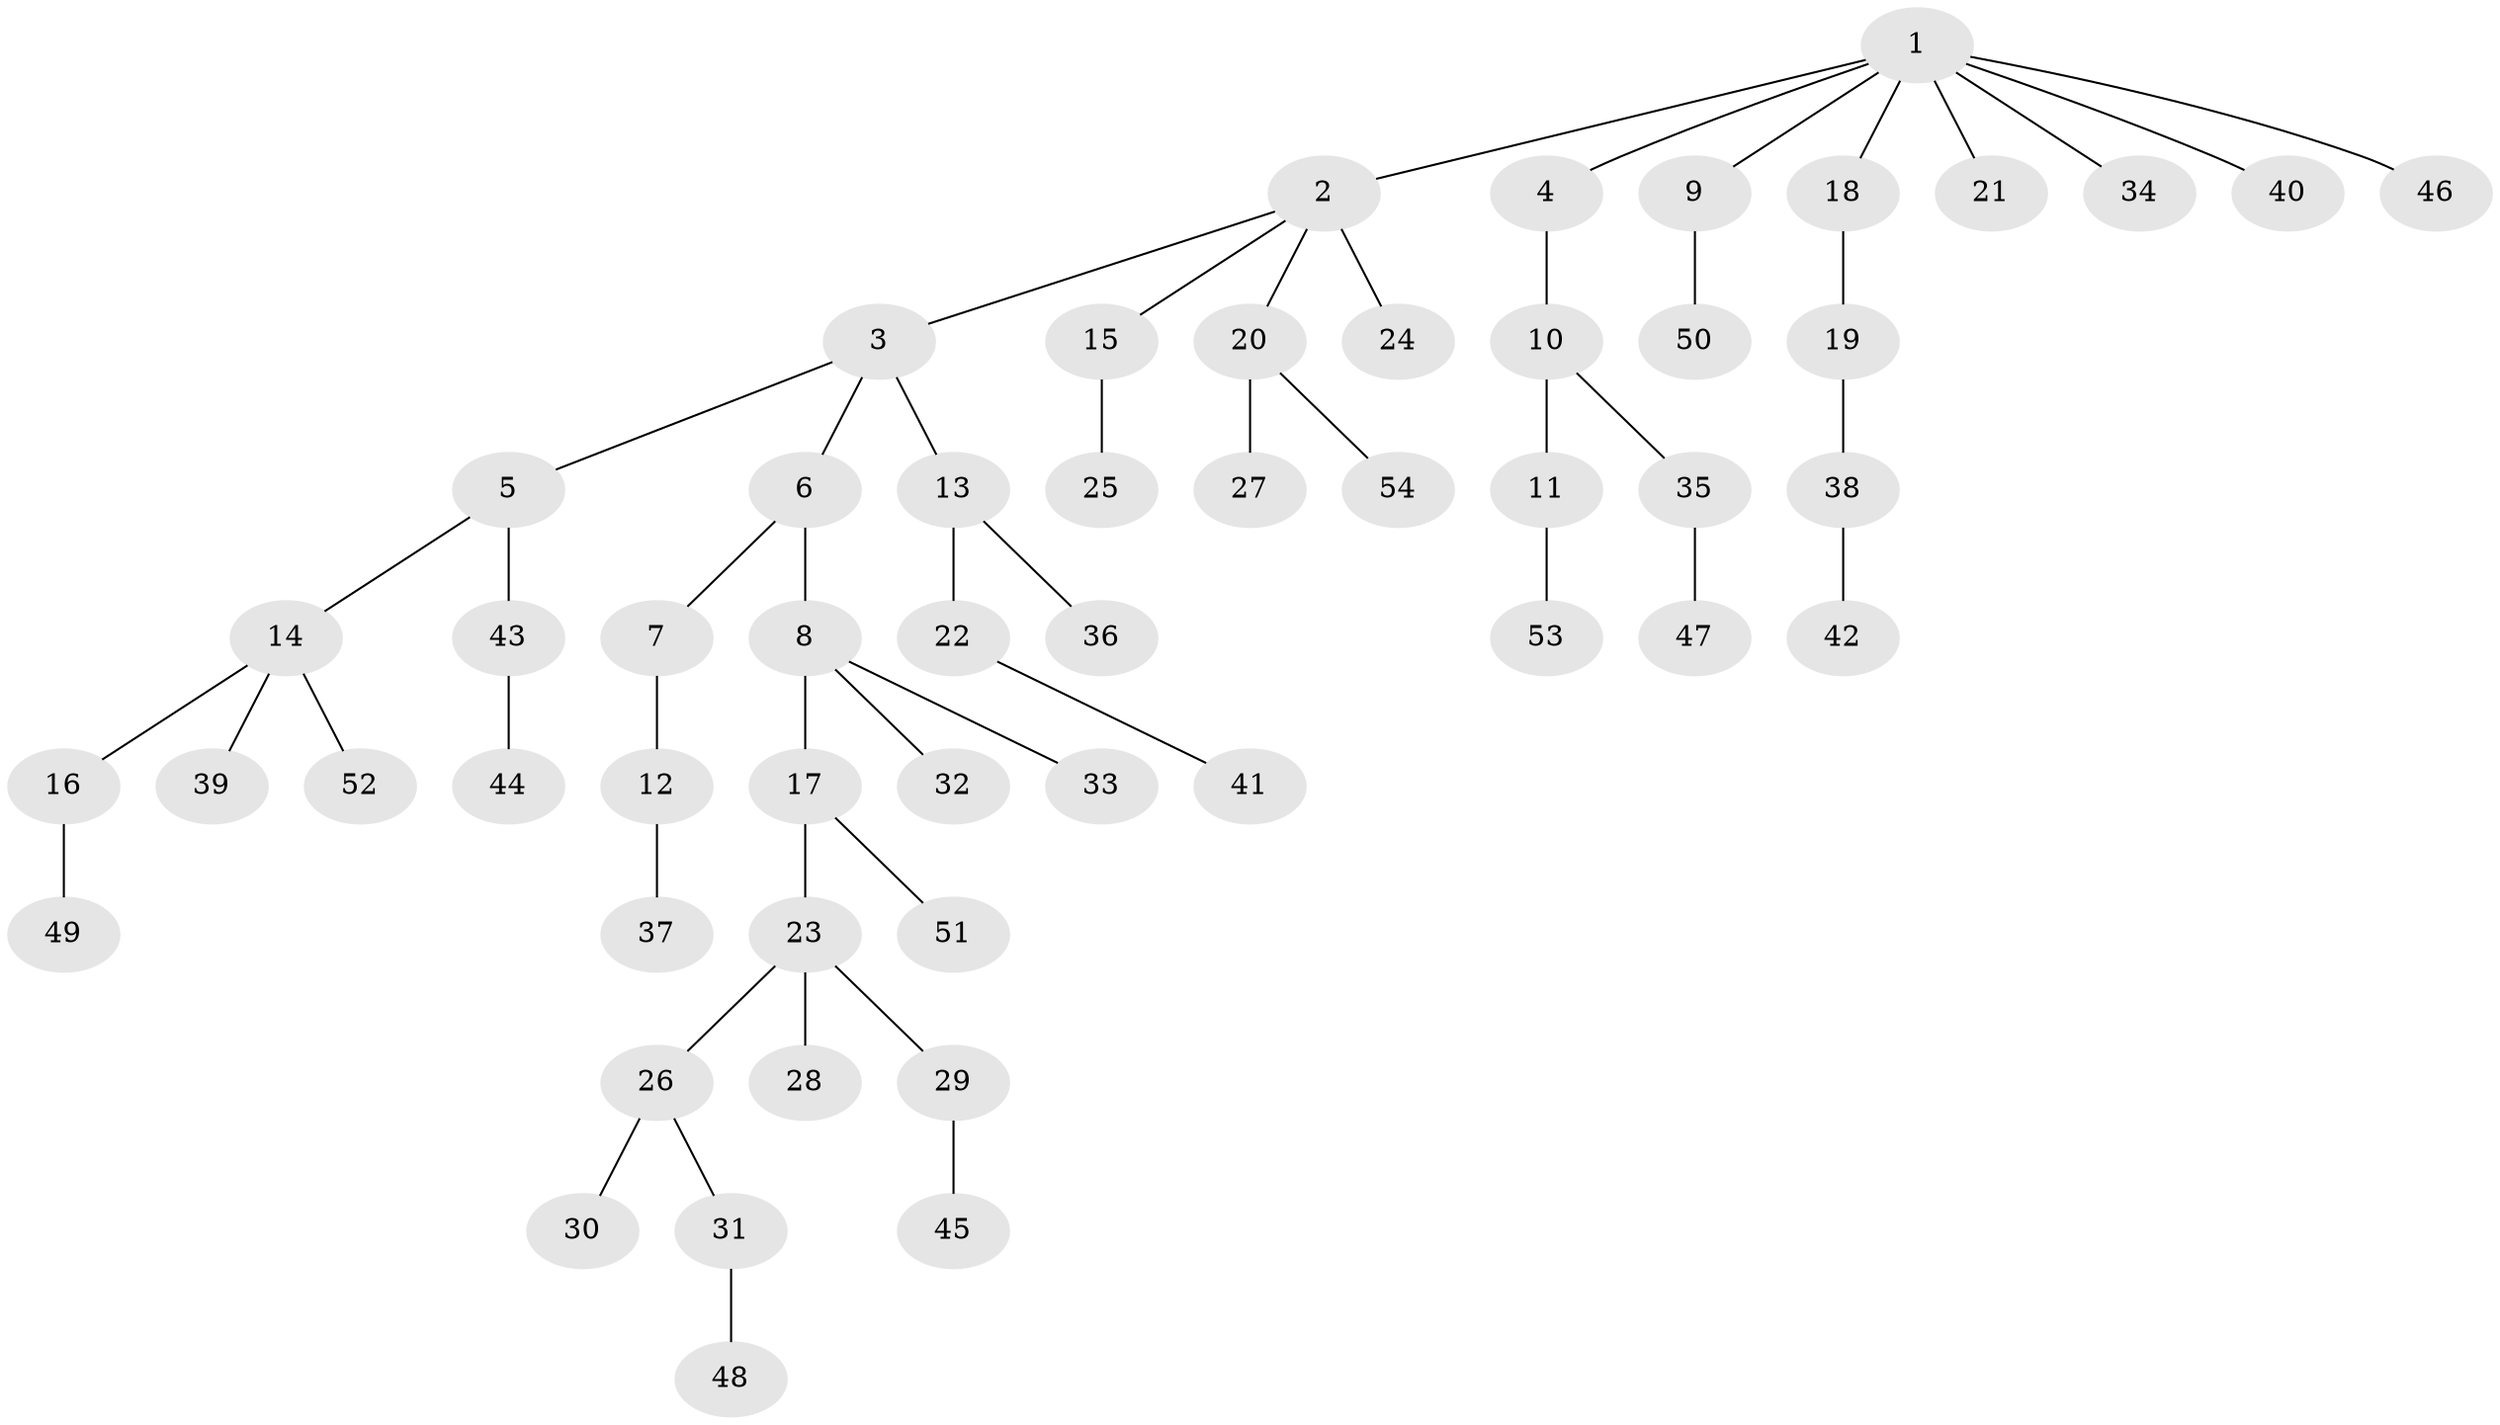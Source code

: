// original degree distribution, {9: 0.009345794392523364, 5: 0.037383177570093455, 1: 0.4953271028037383, 6: 0.018691588785046728, 4: 0.06542056074766354, 3: 0.09345794392523364, 2: 0.2803738317757009}
// Generated by graph-tools (version 1.1) at 2025/36/03/09/25 02:36:41]
// undirected, 54 vertices, 53 edges
graph export_dot {
graph [start="1"]
  node [color=gray90,style=filled];
  1;
  2;
  3;
  4;
  5;
  6;
  7;
  8;
  9;
  10;
  11;
  12;
  13;
  14;
  15;
  16;
  17;
  18;
  19;
  20;
  21;
  22;
  23;
  24;
  25;
  26;
  27;
  28;
  29;
  30;
  31;
  32;
  33;
  34;
  35;
  36;
  37;
  38;
  39;
  40;
  41;
  42;
  43;
  44;
  45;
  46;
  47;
  48;
  49;
  50;
  51;
  52;
  53;
  54;
  1 -- 2 [weight=1.0];
  1 -- 4 [weight=1.0];
  1 -- 9 [weight=1.0];
  1 -- 18 [weight=1.0];
  1 -- 21 [weight=1.0];
  1 -- 34 [weight=1.0];
  1 -- 40 [weight=1.0];
  1 -- 46 [weight=1.0];
  2 -- 3 [weight=1.0];
  2 -- 15 [weight=1.0];
  2 -- 20 [weight=1.0];
  2 -- 24 [weight=2.0];
  3 -- 5 [weight=1.0];
  3 -- 6 [weight=1.0];
  3 -- 13 [weight=1.0];
  4 -- 10 [weight=1.0];
  5 -- 14 [weight=1.0];
  5 -- 43 [weight=1.0];
  6 -- 7 [weight=1.0];
  6 -- 8 [weight=1.0];
  7 -- 12 [weight=1.0];
  8 -- 17 [weight=2.0];
  8 -- 32 [weight=1.0];
  8 -- 33 [weight=1.0];
  9 -- 50 [weight=1.0];
  10 -- 11 [weight=1.0];
  10 -- 35 [weight=1.0];
  11 -- 53 [weight=1.0];
  12 -- 37 [weight=1.0];
  13 -- 22 [weight=1.0];
  13 -- 36 [weight=1.0];
  14 -- 16 [weight=1.0];
  14 -- 39 [weight=1.0];
  14 -- 52 [weight=1.0];
  15 -- 25 [weight=1.0];
  16 -- 49 [weight=1.0];
  17 -- 23 [weight=1.0];
  17 -- 51 [weight=1.0];
  18 -- 19 [weight=1.0];
  19 -- 38 [weight=1.0];
  20 -- 27 [weight=1.0];
  20 -- 54 [weight=1.0];
  22 -- 41 [weight=1.0];
  23 -- 26 [weight=1.0];
  23 -- 28 [weight=1.0];
  23 -- 29 [weight=1.0];
  26 -- 30 [weight=1.0];
  26 -- 31 [weight=1.0];
  29 -- 45 [weight=1.0];
  31 -- 48 [weight=1.0];
  35 -- 47 [weight=1.0];
  38 -- 42 [weight=2.0];
  43 -- 44 [weight=1.0];
}
